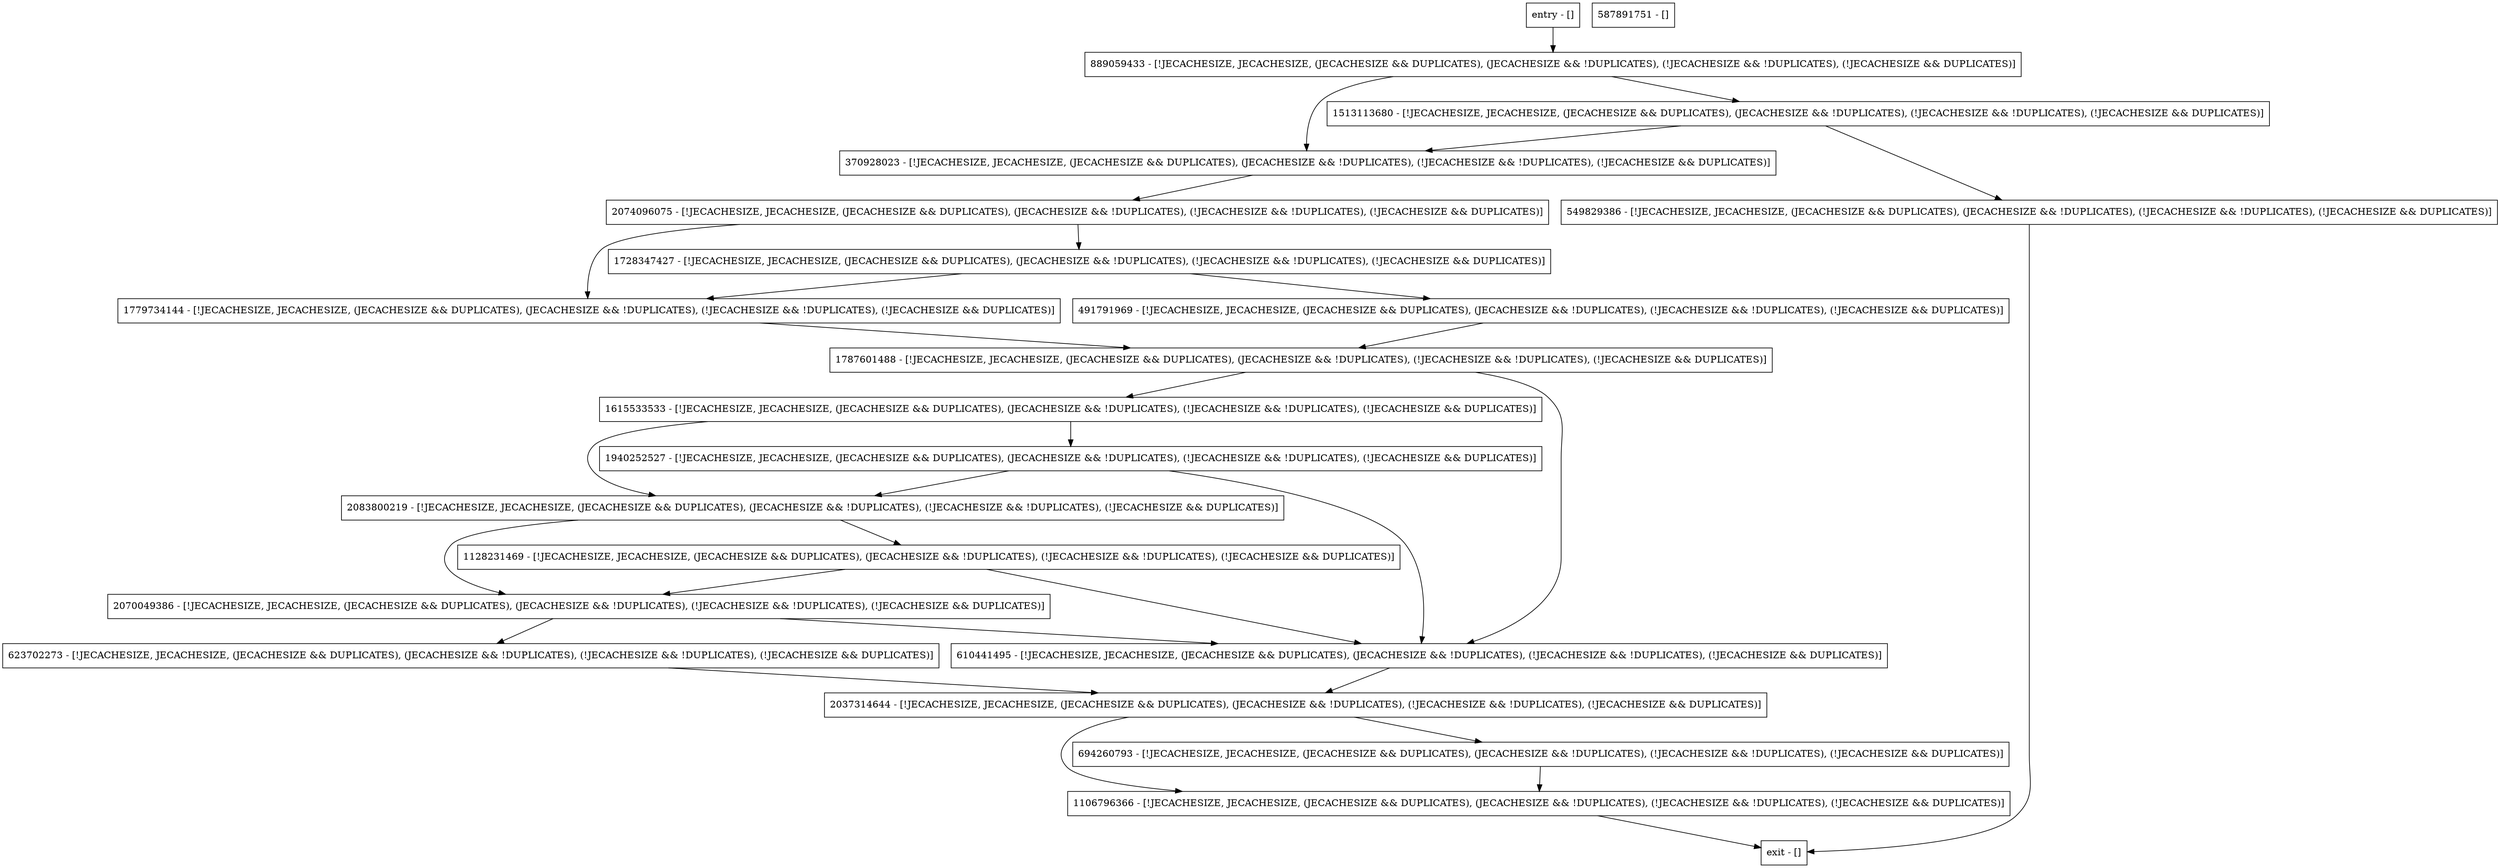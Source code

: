 digraph init {
node [shape=record];
1106796366 [label="1106796366 - [!JECACHESIZE, JECACHESIZE, (JECACHESIZE && DUPLICATES), (JECACHESIZE && !DUPLICATES), (!JECACHESIZE && !DUPLICATES), (!JECACHESIZE && DUPLICATES)]"];
1779734144 [label="1779734144 - [!JECACHESIZE, JECACHESIZE, (JECACHESIZE && DUPLICATES), (JECACHESIZE && !DUPLICATES), (!JECACHESIZE && !DUPLICATES), (!JECACHESIZE && DUPLICATES)]"];
1940252527 [label="1940252527 - [!JECACHESIZE, JECACHESIZE, (JECACHESIZE && DUPLICATES), (JECACHESIZE && !DUPLICATES), (!JECACHESIZE && !DUPLICATES), (!JECACHESIZE && DUPLICATES)]"];
2074096075 [label="2074096075 - [!JECACHESIZE, JECACHESIZE, (JECACHESIZE && DUPLICATES), (JECACHESIZE && !DUPLICATES), (!JECACHESIZE && !DUPLICATES), (!JECACHESIZE && DUPLICATES)]"];
2070049386 [label="2070049386 - [!JECACHESIZE, JECACHESIZE, (JECACHESIZE && DUPLICATES), (JECACHESIZE && !DUPLICATES), (!JECACHESIZE && !DUPLICATES), (!JECACHESIZE && DUPLICATES)]"];
2083800219 [label="2083800219 - [!JECACHESIZE, JECACHESIZE, (JECACHESIZE && DUPLICATES), (JECACHESIZE && !DUPLICATES), (!JECACHESIZE && !DUPLICATES), (!JECACHESIZE && DUPLICATES)]"];
694260793 [label="694260793 - [!JECACHESIZE, JECACHESIZE, (JECACHESIZE && DUPLICATES), (JECACHESIZE && !DUPLICATES), (!JECACHESIZE && !DUPLICATES), (!JECACHESIZE && DUPLICATES)]"];
1615533533 [label="1615533533 - [!JECACHESIZE, JECACHESIZE, (JECACHESIZE && DUPLICATES), (JECACHESIZE && !DUPLICATES), (!JECACHESIZE && !DUPLICATES), (!JECACHESIZE && DUPLICATES)]"];
entry [label="entry - []"];
exit [label="exit - []"];
889059433 [label="889059433 - [!JECACHESIZE, JECACHESIZE, (JECACHESIZE && DUPLICATES), (JECACHESIZE && !DUPLICATES), (!JECACHESIZE && !DUPLICATES), (!JECACHESIZE && DUPLICATES)]"];
370928023 [label="370928023 - [!JECACHESIZE, JECACHESIZE, (JECACHESIZE && DUPLICATES), (JECACHESIZE && !DUPLICATES), (!JECACHESIZE && !DUPLICATES), (!JECACHESIZE && DUPLICATES)]"];
623702273 [label="623702273 - [!JECACHESIZE, JECACHESIZE, (JECACHESIZE && DUPLICATES), (JECACHESIZE && !DUPLICATES), (!JECACHESIZE && !DUPLICATES), (!JECACHESIZE && DUPLICATES)]"];
2037314644 [label="2037314644 - [!JECACHESIZE, JECACHESIZE, (JECACHESIZE && DUPLICATES), (JECACHESIZE && !DUPLICATES), (!JECACHESIZE && !DUPLICATES), (!JECACHESIZE && DUPLICATES)]"];
491791969 [label="491791969 - [!JECACHESIZE, JECACHESIZE, (JECACHESIZE && DUPLICATES), (JECACHESIZE && !DUPLICATES), (!JECACHESIZE && !DUPLICATES), (!JECACHESIZE && DUPLICATES)]"];
610441495 [label="610441495 - [!JECACHESIZE, JECACHESIZE, (JECACHESIZE && DUPLICATES), (JECACHESIZE && !DUPLICATES), (!JECACHESIZE && !DUPLICATES), (!JECACHESIZE && DUPLICATES)]"];
1728347427 [label="1728347427 - [!JECACHESIZE, JECACHESIZE, (JECACHESIZE && DUPLICATES), (JECACHESIZE && !DUPLICATES), (!JECACHESIZE && !DUPLICATES), (!JECACHESIZE && DUPLICATES)]"];
1513113680 [label="1513113680 - [!JECACHESIZE, JECACHESIZE, (JECACHESIZE && DUPLICATES), (JECACHESIZE && !DUPLICATES), (!JECACHESIZE && !DUPLICATES), (!JECACHESIZE && DUPLICATES)]"];
549829386 [label="549829386 - [!JECACHESIZE, JECACHESIZE, (JECACHESIZE && DUPLICATES), (JECACHESIZE && !DUPLICATES), (!JECACHESIZE && !DUPLICATES), (!JECACHESIZE && DUPLICATES)]"];
587891751 [label="587891751 - []"];
1128231469 [label="1128231469 - [!JECACHESIZE, JECACHESIZE, (JECACHESIZE && DUPLICATES), (JECACHESIZE && !DUPLICATES), (!JECACHESIZE && !DUPLICATES), (!JECACHESIZE && DUPLICATES)]"];
1787601488 [label="1787601488 - [!JECACHESIZE, JECACHESIZE, (JECACHESIZE && DUPLICATES), (JECACHESIZE && !DUPLICATES), (!JECACHESIZE && !DUPLICATES), (!JECACHESIZE && DUPLICATES)]"];
entry;
exit;
1106796366 -> exit;
1779734144 -> 1787601488;
1940252527 -> 610441495;
1940252527 -> 2083800219;
2074096075 -> 1779734144;
2074096075 -> 1728347427;
2070049386 -> 623702273;
2070049386 -> 610441495;
2083800219 -> 1128231469;
2083800219 -> 2070049386;
694260793 -> 1106796366;
1615533533 -> 1940252527;
1615533533 -> 2083800219;
entry -> 889059433;
889059433 -> 370928023;
889059433 -> 1513113680;
370928023 -> 2074096075;
623702273 -> 2037314644;
2037314644 -> 1106796366;
2037314644 -> 694260793;
491791969 -> 1787601488;
610441495 -> 2037314644;
1728347427 -> 1779734144;
1728347427 -> 491791969;
1513113680 -> 370928023;
1513113680 -> 549829386;
549829386 -> exit;
1128231469 -> 610441495;
1128231469 -> 2070049386;
1787601488 -> 1615533533;
1787601488 -> 610441495;
}
